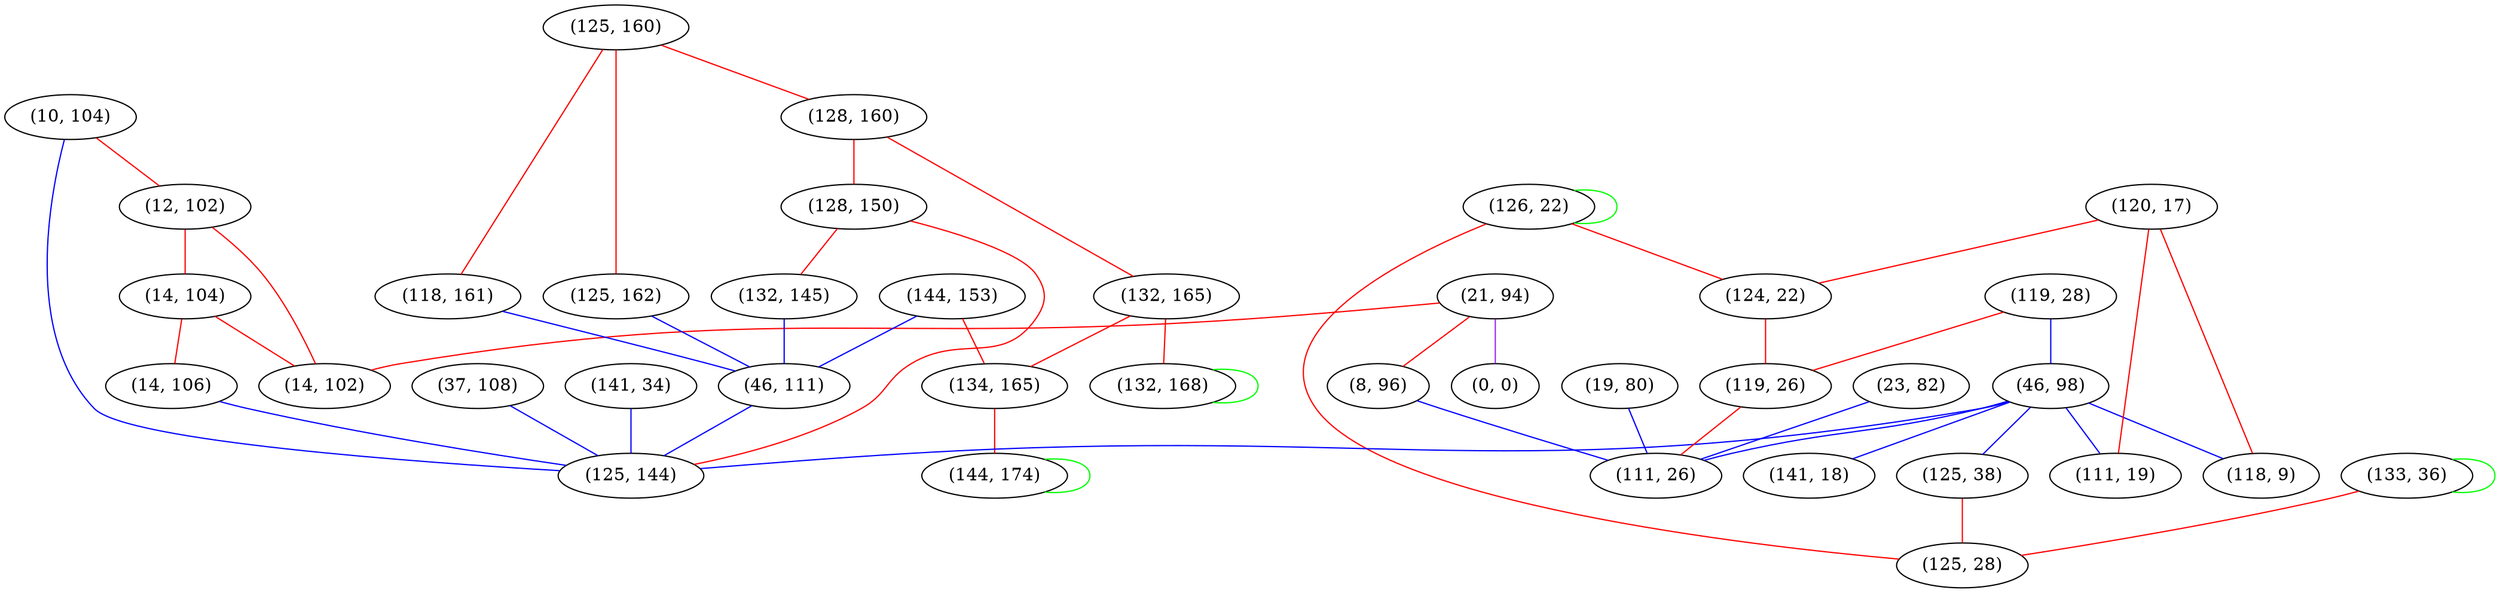 graph "" {
"(10, 104)";
"(12, 102)";
"(125, 160)";
"(21, 94)";
"(126, 22)";
"(14, 104)";
"(133, 36)";
"(128, 160)";
"(132, 165)";
"(37, 108)";
"(23, 82)";
"(144, 153)";
"(118, 161)";
"(134, 165)";
"(128, 150)";
"(0, 0)";
"(119, 28)";
"(125, 162)";
"(144, 174)";
"(46, 98)";
"(125, 38)";
"(125, 28)";
"(14, 106)";
"(141, 34)";
"(132, 168)";
"(120, 17)";
"(8, 96)";
"(132, 145)";
"(124, 22)";
"(46, 111)";
"(14, 102)";
"(19, 80)";
"(118, 9)";
"(141, 18)";
"(125, 144)";
"(119, 26)";
"(111, 19)";
"(111, 26)";
"(10, 104)" -- "(12, 102)"  [color=red, key=0, weight=1];
"(10, 104)" -- "(125, 144)"  [color=blue, key=0, weight=3];
"(12, 102)" -- "(14, 104)"  [color=red, key=0, weight=1];
"(12, 102)" -- "(14, 102)"  [color=red, key=0, weight=1];
"(125, 160)" -- "(118, 161)"  [color=red, key=0, weight=1];
"(125, 160)" -- "(128, 160)"  [color=red, key=0, weight=1];
"(125, 160)" -- "(125, 162)"  [color=red, key=0, weight=1];
"(21, 94)" -- "(8, 96)"  [color=red, key=0, weight=1];
"(21, 94)" -- "(0, 0)"  [color=purple, key=0, weight=4];
"(21, 94)" -- "(14, 102)"  [color=red, key=0, weight=1];
"(126, 22)" -- "(125, 28)"  [color=red, key=0, weight=1];
"(126, 22)" -- "(124, 22)"  [color=red, key=0, weight=1];
"(126, 22)" -- "(126, 22)"  [color=green, key=0, weight=2];
"(14, 104)" -- "(14, 106)"  [color=red, key=0, weight=1];
"(14, 104)" -- "(14, 102)"  [color=red, key=0, weight=1];
"(133, 36)" -- "(125, 28)"  [color=red, key=0, weight=1];
"(133, 36)" -- "(133, 36)"  [color=green, key=0, weight=2];
"(128, 160)" -- "(132, 165)"  [color=red, key=0, weight=1];
"(128, 160)" -- "(128, 150)"  [color=red, key=0, weight=1];
"(132, 165)" -- "(134, 165)"  [color=red, key=0, weight=1];
"(132, 165)" -- "(132, 168)"  [color=red, key=0, weight=1];
"(37, 108)" -- "(125, 144)"  [color=blue, key=0, weight=3];
"(23, 82)" -- "(111, 26)"  [color=blue, key=0, weight=3];
"(144, 153)" -- "(46, 111)"  [color=blue, key=0, weight=3];
"(144, 153)" -- "(134, 165)"  [color=red, key=0, weight=1];
"(118, 161)" -- "(46, 111)"  [color=blue, key=0, weight=3];
"(134, 165)" -- "(144, 174)"  [color=red, key=0, weight=1];
"(128, 150)" -- "(132, 145)"  [color=red, key=0, weight=1];
"(128, 150)" -- "(125, 144)"  [color=red, key=0, weight=1];
"(119, 28)" -- "(46, 98)"  [color=blue, key=0, weight=3];
"(119, 28)" -- "(119, 26)"  [color=red, key=0, weight=1];
"(125, 162)" -- "(46, 111)"  [color=blue, key=0, weight=3];
"(144, 174)" -- "(144, 174)"  [color=green, key=0, weight=2];
"(46, 98)" -- "(125, 38)"  [color=blue, key=0, weight=3];
"(46, 98)" -- "(118, 9)"  [color=blue, key=0, weight=3];
"(46, 98)" -- "(141, 18)"  [color=blue, key=0, weight=3];
"(46, 98)" -- "(125, 144)"  [color=blue, key=0, weight=3];
"(46, 98)" -- "(111, 19)"  [color=blue, key=0, weight=3];
"(46, 98)" -- "(111, 26)"  [color=blue, key=0, weight=3];
"(125, 38)" -- "(125, 28)"  [color=red, key=0, weight=1];
"(14, 106)" -- "(125, 144)"  [color=blue, key=0, weight=3];
"(141, 34)" -- "(125, 144)"  [color=blue, key=0, weight=3];
"(132, 168)" -- "(132, 168)"  [color=green, key=0, weight=2];
"(120, 17)" -- "(111, 19)"  [color=red, key=0, weight=1];
"(120, 17)" -- "(118, 9)"  [color=red, key=0, weight=1];
"(120, 17)" -- "(124, 22)"  [color=red, key=0, weight=1];
"(8, 96)" -- "(111, 26)"  [color=blue, key=0, weight=3];
"(132, 145)" -- "(46, 111)"  [color=blue, key=0, weight=3];
"(124, 22)" -- "(119, 26)"  [color=red, key=0, weight=1];
"(46, 111)" -- "(125, 144)"  [color=blue, key=0, weight=3];
"(19, 80)" -- "(111, 26)"  [color=blue, key=0, weight=3];
"(119, 26)" -- "(111, 26)"  [color=red, key=0, weight=1];
}
